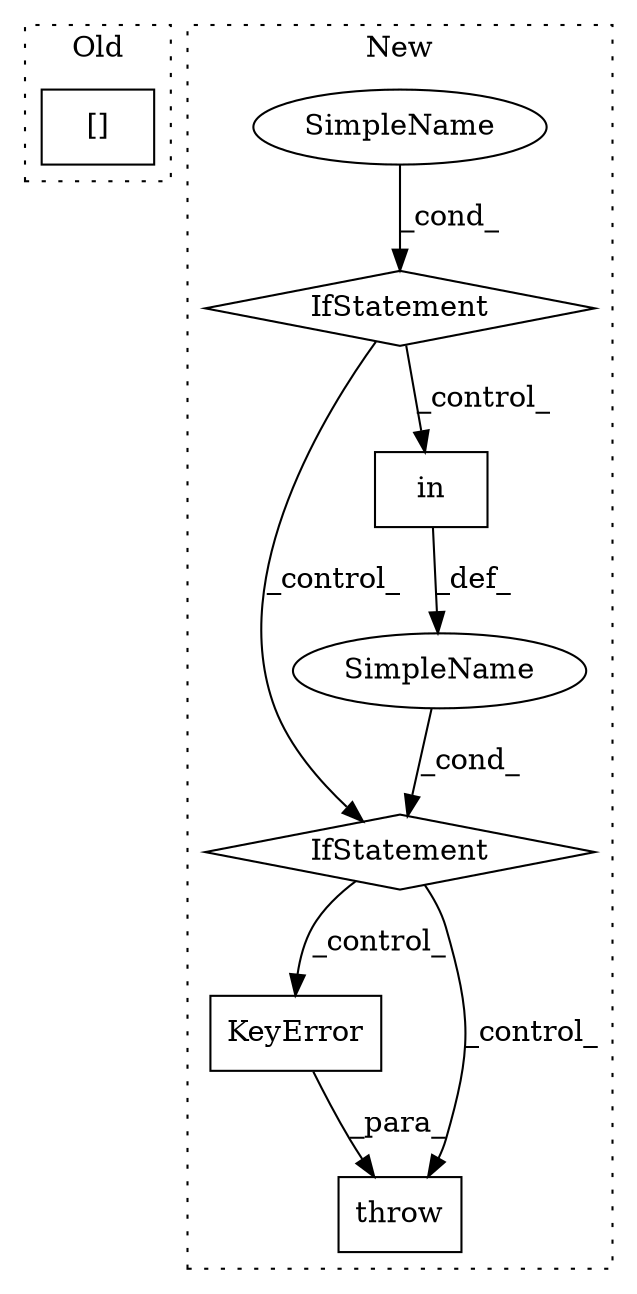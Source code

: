 digraph G {
subgraph cluster0 {
1 [label="[]" a="2" s="11979,11987" l="7,1" shape="box"];
label = "Old";
style="dotted";
}
subgraph cluster1 {
2 [label="KeyError" a="32" s="12827,12846" l="9,1" shape="box"];
3 [label="throw" a="53" s="12821" l="6" shape="box"];
4 [label="IfStatement" a="25" s="12099,12239" l="8,2" shape="diamond"];
5 [label="SimpleName" a="42" s="" l="" shape="ellipse"];
6 [label="SimpleName" a="42" s="" l="" shape="ellipse"];
7 [label="IfStatement" a="25" s="12597,12678" l="8,2" shape="diamond"];
8 [label="in" a="105" s="12605" l="73" shape="box"];
label = "New";
style="dotted";
}
2 -> 3 [label="_para_"];
4 -> 8 [label="_control_"];
4 -> 7 [label="_control_"];
5 -> 4 [label="_cond_"];
6 -> 7 [label="_cond_"];
7 -> 2 [label="_control_"];
7 -> 3 [label="_control_"];
8 -> 6 [label="_def_"];
}